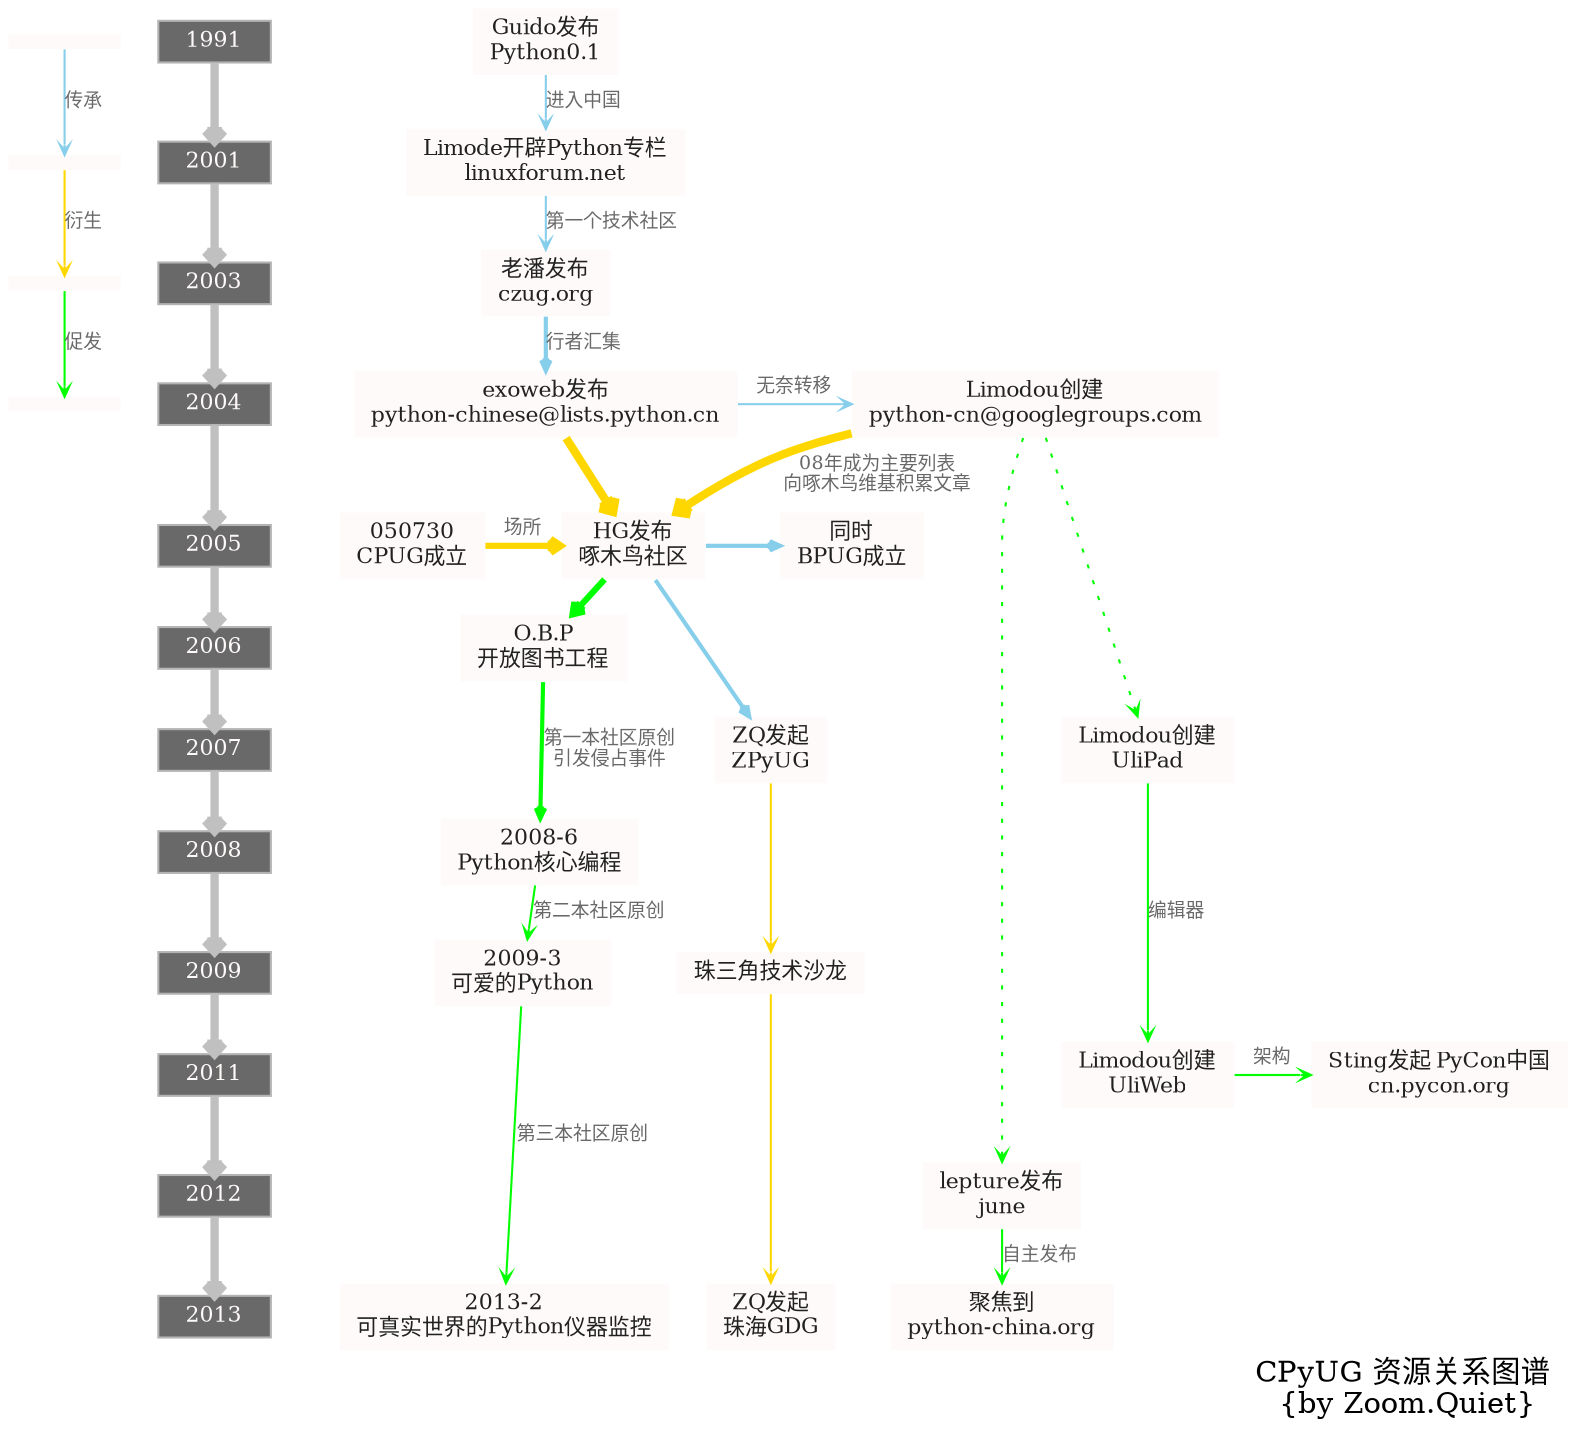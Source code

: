 digraph G4cpyug_historic_mapping {
    /*生成命令:
$ dot -Tpng cpyug_historic_mapping.dot -o cpyug_historic_mapping.png 
-Tcmapx -o cpyug_historic_mapping.map
    全局设定
    color:dimgrey white whitesmoke snow azure yellowgreen darkolivegreen skyblue navy orange indigo khaki
    */
    graph [label="CPyUG 资源关系图谱\n {by Zoom.Quiet}",
        labeljust="r",labelloc="b",center=1,
        ranksep=0.2,ratio=compress,
        rankdir=TB,
        ];
    node[fontsize=10.5,
        height=0.1,
        style=filled,fillcolor=snow,
        color=gray70,fontcolor=grey13,
        shape=plaintext,
        ];
    edge [fontsize=9.0,fontcolor=dimgrey,
        color=dimgrey,arrowsize=0.5,arrowhead=vee,arrowtail=none,
        ];

    /*图元声明
        start       [label="流程开始/结束",shape=point];
    end         [label="",shape=doublecircle,fillcolor=red];

    box         [label="实体/对象",shape=box];
    ellipse     [label="行动/节点",shape=ellipse];
    egg         [label="用户/人物",shape=egg];
    plaintext   [label="状态/属性",shape=plaintext,fillcolor=whitesmoke];
    diamond     [label="判别",shape=diamond];
    note        [label="注释",shape=note];
    tab         [label="目录/模块",shape=tab];
    db          [label="数据库",shape=box3d];
    component   [label="主机/组件",shape=component];
    ttag [label="时间轴",shape=box];
    */
    DEV [label="",shape=plaintext];
    SAFF [label="",shape=plaintext];
    SRV [label="",shape=plaintext];
    SYS [label="",shape=plaintext];
        DEV->SAFF [label="传承",color=skyblue];
        SAFF->SRV [label="衍生",color=gold];
        SRV->SYS [label="促发",color=green];

    1991 [fillcolor=none,shape=box,fontcolor=snow,fillcolor=dimgray];
    2001 [fillcolor=none,shape=box,fontcolor=snow,fillcolor=dimgray];
    2003 [fillcolor=none,shape=box,fontcolor=snow,fillcolor=dimgray];
    2004 [fillcolor=none,shape=box,fontcolor=snow,fillcolor=dimgray];
    2005 [fillcolor=none,shape=box,fontcolor=snow,fillcolor=dimgray];
    2006 [fillcolor=none,shape=box,fontcolor=snow,fillcolor=dimgray];
    2007 [fillcolor=none,shape=box,fontcolor=snow,fillcolor=dimgray];
    2008 [fillcolor=none,shape=box,fontcolor=snow,fillcolor=dimgray];
    2009 [fillcolor=none,shape=box,fontcolor=snow,fillcolor=dimgray];
    2011 [fillcolor=none,shape=box,fontcolor=snow,fillcolor=dimgray];
    2012 [fillcolor=none,shape=box,fontcolor=snow,fillcolor=dimgray];
    2013 [fillcolor=none,shape=box,fontcolor=snow,fillcolor=dimgray];

    1991->2001->2003->2004->2005->2006->2007->2008->2009->2011->2012->2013 [color=gray,style="setlinewidth(4)"];

    python [label="Guido发布\nPython0.1" ,];

    bbs [label="Limode开辟Python专栏\nlinuxforum.net" ];
    czug [label="老潘发布\nczug.org" ];
    py_chinese [label="exoweb发布\npython-chinese@lists.python.cn" ];
    
    woodpecker  [label="HG发布\n啄木鸟社区" ];
        cpug  [label="050730\nCPUG成立" ];
        bpug  [label="同时\nBPUG成立" ];
        zpug  [label="ZQ发起\nZPyUG" ];
        techparty [label="珠三角技术沙龙" ];
        zhgdg [label="ZQ发起\n珠海GDG" ];
    py_cn [label="Limodou创建\npython-cn@googlegroups.com" ];

    ulipad [label="Limodou创建\nUliPad" ];
        uliweb [label="Limodou创建\nUliWeb" ];
            pycon [label="Sting发起 PyCon中国\ncn.pycon.org" ];
    june  [label="lepture发布\njune" ];
        py_china [label="聚焦到\npython-china.org" ];

    obp [label="O.B.P\n开放图书工程" ];
    corepy [label="2008-6\nPython核心编程" ];
    lovpy [label="2009-3\n可爱的Python" ];
    rwiwpy [label="2013-2\n可真实世界的Python仪器监控" ];

    python->bbs [label="进入中国",color=skyblue];
    bbs->czug [label="第一个技术社区",color=skyblue];
    czug->py_chinese [label="行者汇集",color=skyblue,style="setlinewidth(2)"];
    
        py_chinese->py_cn [label="无奈转移",color=skyblue]
            py_chinese->woodpecker [label="",color=gold,style="setlinewidth(4)"];
    
    py_cn->ulipad [label="",color=green,style="dotted"];
        ulipad->uliweb [label="编辑器",color=green];
        uliweb->pycon [label="架构",color=green];
    py_cn->june [label="",color=green,style="dotted"];
        june->py_china [label="自主发布",color=green];

    py_cn->woodpecker [label="08年成为主要列表\n向啄木鸟维基积累文章" ,color=gold,style="setlinewidth(4)"];
        woodpecker->obp [label="",color=green,style="setlinewidth(3)"];
        obp->corepy [label="第一本社区原创\n引发侵占事件",color=green,style="setlinewidth(2)"];
        corepy->lovpy [label="第二本社区原创",color=green,style="setlinewidth(1)"];
        lovpy->rwiwpy[label="第三本社区原创",color=green];
        
    cpug->woodpecker [label="场所",color=gold,style="setlinewidth(3)"];
        woodpecker->{bpug zpug} [label="",color=skyblue,style="setlinewidth(2)"];
            zpug->techparty->zhgdg [label="",color=gold];

    { rank=same; 1991   python; }
    { rank=same; 2001   bbs; }
    { rank=same; 2003   czug; }
    { rank=same; 2004   py_chinese py_cn; }
    { rank=same; 2005   cpug woodpecker  bpug; }
    { rank=same; 2006   obp; }
    { rank=same; 2007   ulipad zpug; }
    { rank=same; 2008   corepy; }
    { rank=same; 2009   lovpy techparty; }
    { rank=same; 2011   uliweb pycon; }
    { rank=same; 2012   june; }
    { rank=same; 2013   zhgdg py_china rwiwpy; }

    edge [style=invis];


}

